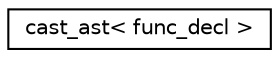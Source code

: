 digraph "Graphical Class Hierarchy"
{
 // LATEX_PDF_SIZE
  edge [fontname="Helvetica",fontsize="10",labelfontname="Helvetica",labelfontsize="10"];
  node [fontname="Helvetica",fontsize="10",shape=record];
  rankdir="LR";
  Node0 [label="cast_ast\< func_decl \>",height=0.2,width=0.4,color="black", fillcolor="white", style="filled",URL="$classz3_1_1cast__ast_3_01func__decl_01_4.html",tooltip=" "];
}

